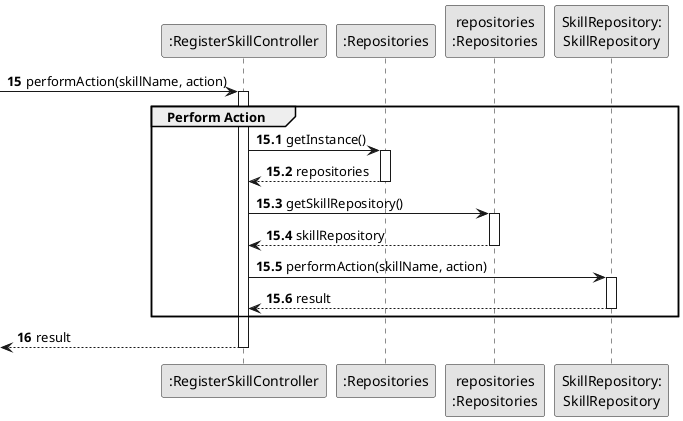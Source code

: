 @startuml
skinparam monochrome true
skinparam packageStyle rectangle
skinparam shadowing false

participant ":RegisterSkillController" as CTRL
participant ":Repositories" as RepositorySingleton
participant "repositories\n:Repositories" as PLAT
participant "SkillRepository:\nSkillRepository" as SkillRepository

autonumber 15
-> CTRL : performAction(skillName, action)

autonumber 15.1
activate CTRL
    group Perform Action
        CTRL -> RepositorySingleton : getInstance()
        activate RepositorySingleton
            RepositorySingleton --> CTRL: repositories
        deactivate RepositorySingleton
        CTRL -> PLAT : getSkillRepository()
        activate PLAT
            PLAT --> CTRL : skillRepository
        deactivate PLAT
        CTRL -> SkillRepository : performAction(skillName, action)
        activate SkillRepository
            SkillRepository --> CTRL : result
        deactivate SkillRepository
    end

    autonumber 16
    <-- CTRL : result
deactivate CTRL
@enduml
